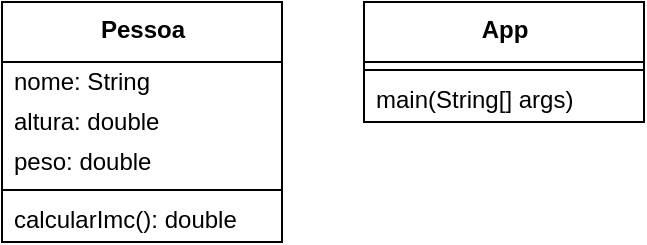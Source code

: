 <mxfile>
    <diagram id="rZKaQh_E7S9gmrIBg8Cb" name="Page-1">
        <mxGraphModel dx="426" dy="325" grid="1" gridSize="10" guides="1" tooltips="1" connect="1" arrows="1" fold="1" page="1" pageScale="1" pageWidth="850" pageHeight="1100" background="#ffffff" math="0" shadow="0">
            <root>
                <mxCell id="0"/>
                <mxCell id="1" parent="0"/>
                <mxCell id="7" value="&lt;font color=&quot;#000000&quot;&gt;&lt;b&gt;Pessoa&lt;/b&gt;&lt;br&gt;&lt;/font&gt;" style="swimlane;fontStyle=0;align=center;verticalAlign=top;childLayout=stackLayout;horizontal=1;startSize=30;horizontalStack=0;resizeParent=1;resizeParentMax=0;resizeLast=0;collapsible=0;marginBottom=0;html=1;strokeColor=#000000;fillColor=#FFFFFF;" parent="1" vertex="1">
                    <mxGeometry x="320" y="120" width="140" height="120" as="geometry"/>
                </mxCell>
                <mxCell id="9" value="&lt;font color=&quot;#000000&quot;&gt;nome: String&lt;br&gt;&lt;/font&gt;" style="text;html=1;strokeColor=none;fillColor=none;align=left;verticalAlign=middle;spacingLeft=4;spacingRight=4;overflow=hidden;rotatable=0;points=[[0,0.5],[1,0.5]];portConstraint=eastwest;" parent="7" vertex="1">
                    <mxGeometry y="30" width="140" height="20" as="geometry"/>
                </mxCell>
                <mxCell id="11" value="&lt;font color=&quot;#000000&quot;&gt;altura: double&lt;/font&gt;" style="text;html=1;strokeColor=none;fillColor=none;align=left;verticalAlign=middle;spacingLeft=4;spacingRight=4;overflow=hidden;rotatable=0;points=[[0,0.5],[1,0.5]];portConstraint=eastwest;" parent="7" vertex="1">
                    <mxGeometry y="50" width="140" height="20" as="geometry"/>
                </mxCell>
                <mxCell id="13" value="&lt;font color=&quot;#000000&quot;&gt;peso: double&lt;/font&gt;" style="text;html=1;strokeColor=none;fillColor=none;align=left;verticalAlign=middle;spacingLeft=4;spacingRight=4;overflow=hidden;rotatable=0;points=[[0,0.5],[1,0.5]];portConstraint=eastwest;" parent="7" vertex="1">
                    <mxGeometry y="70" width="140" height="20" as="geometry"/>
                </mxCell>
                <mxCell id="12" value="" style="line;strokeWidth=1;fillColor=none;align=left;verticalAlign=middle;spacingTop=-1;spacingLeft=3;spacingRight=3;rotatable=0;labelPosition=right;points=[];portConstraint=eastwest;fontColor=#000000;strokeColor=#000000;" parent="7" vertex="1">
                    <mxGeometry y="90" width="140" height="8" as="geometry"/>
                </mxCell>
                <mxCell id="14" value="&lt;font color=&quot;#000000&quot;&gt;calcularImc(): double&lt;/font&gt;" style="text;html=1;strokeColor=none;fillColor=none;align=left;verticalAlign=middle;spacingLeft=4;spacingRight=4;overflow=hidden;rotatable=0;points=[[0,0.5],[1,0.5]];portConstraint=eastwest;" parent="7" vertex="1">
                    <mxGeometry y="98" width="140" height="22" as="geometry"/>
                </mxCell>
                <mxCell id="15" value="&lt;font color=&quot;#000000&quot;&gt;&lt;b&gt;App&lt;/b&gt;&lt;br&gt;&lt;/font&gt;" style="swimlane;fontStyle=0;align=center;verticalAlign=top;childLayout=stackLayout;horizontal=1;startSize=30;horizontalStack=0;resizeParent=1;resizeParentMax=0;resizeLast=0;collapsible=0;marginBottom=0;html=1;strokeColor=#000000;fillColor=#FFFFFF;" vertex="1" parent="1">
                    <mxGeometry x="501" y="120" width="140" height="60" as="geometry"/>
                </mxCell>
                <mxCell id="19" value="" style="line;strokeWidth=1;fillColor=none;align=left;verticalAlign=middle;spacingTop=-1;spacingLeft=3;spacingRight=3;rotatable=0;labelPosition=right;points=[];portConstraint=eastwest;fontColor=#000000;strokeColor=#000000;" vertex="1" parent="15">
                    <mxGeometry y="30" width="140" height="8" as="geometry"/>
                </mxCell>
                <mxCell id="20" value="&lt;font color=&quot;#000000&quot;&gt;main(String[] args)&lt;/font&gt;" style="text;html=1;strokeColor=none;fillColor=none;align=left;verticalAlign=middle;spacingLeft=4;spacingRight=4;overflow=hidden;rotatable=0;points=[[0,0.5],[1,0.5]];portConstraint=eastwest;" vertex="1" parent="15">
                    <mxGeometry y="38" width="140" height="22" as="geometry"/>
                </mxCell>
            </root>
        </mxGraphModel>
    </diagram>
</mxfile>
